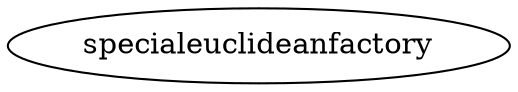 /* Created by mdot for Matlab */
digraph m2html {

  specialeuclideanfactory [URL="specialeuclideanfactory.html"];
}